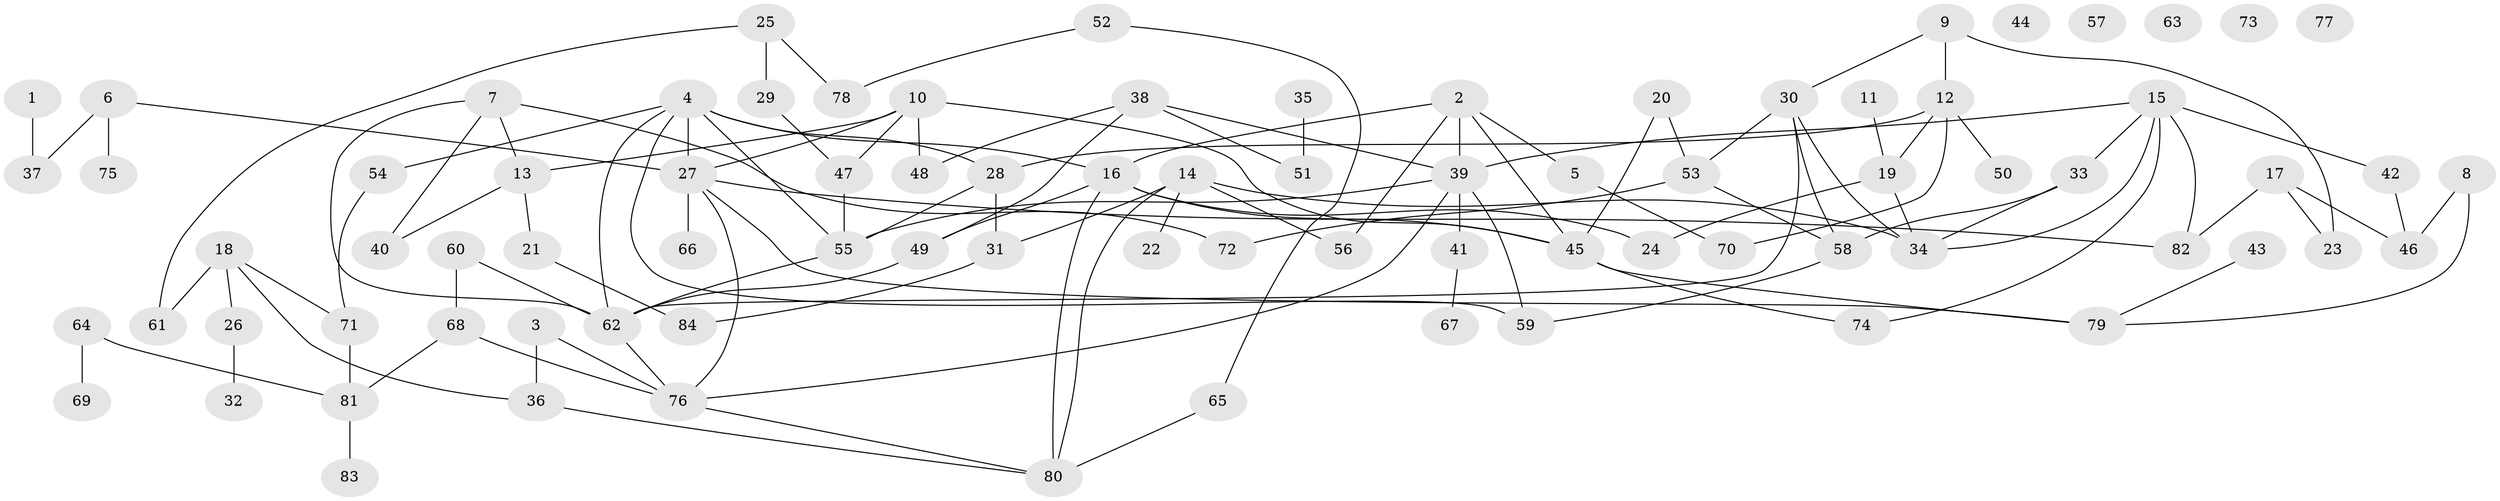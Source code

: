 // Generated by graph-tools (version 1.1) at 2025/12/03/09/25 04:12:53]
// undirected, 84 vertices, 120 edges
graph export_dot {
graph [start="1"]
  node [color=gray90,style=filled];
  1;
  2;
  3;
  4;
  5;
  6;
  7;
  8;
  9;
  10;
  11;
  12;
  13;
  14;
  15;
  16;
  17;
  18;
  19;
  20;
  21;
  22;
  23;
  24;
  25;
  26;
  27;
  28;
  29;
  30;
  31;
  32;
  33;
  34;
  35;
  36;
  37;
  38;
  39;
  40;
  41;
  42;
  43;
  44;
  45;
  46;
  47;
  48;
  49;
  50;
  51;
  52;
  53;
  54;
  55;
  56;
  57;
  58;
  59;
  60;
  61;
  62;
  63;
  64;
  65;
  66;
  67;
  68;
  69;
  70;
  71;
  72;
  73;
  74;
  75;
  76;
  77;
  78;
  79;
  80;
  81;
  82;
  83;
  84;
  1 -- 37;
  2 -- 5;
  2 -- 16;
  2 -- 39;
  2 -- 45;
  2 -- 56;
  3 -- 36;
  3 -- 76;
  4 -- 16;
  4 -- 27;
  4 -- 28;
  4 -- 54;
  4 -- 55;
  4 -- 59;
  4 -- 62;
  5 -- 70;
  6 -- 27;
  6 -- 37;
  6 -- 75;
  7 -- 13;
  7 -- 40;
  7 -- 62;
  7 -- 72;
  8 -- 46;
  8 -- 79;
  9 -- 12;
  9 -- 23;
  9 -- 30;
  10 -- 13;
  10 -- 27;
  10 -- 45;
  10 -- 47;
  10 -- 48;
  11 -- 19;
  12 -- 19;
  12 -- 28;
  12 -- 50;
  12 -- 70;
  13 -- 21;
  13 -- 40;
  14 -- 22;
  14 -- 31;
  14 -- 34;
  14 -- 56;
  14 -- 80;
  15 -- 33;
  15 -- 34;
  15 -- 39;
  15 -- 42;
  15 -- 74;
  15 -- 82;
  16 -- 24;
  16 -- 45;
  16 -- 49;
  16 -- 80;
  17 -- 23;
  17 -- 46;
  17 -- 82;
  18 -- 26;
  18 -- 36;
  18 -- 61;
  18 -- 71;
  19 -- 24;
  19 -- 34;
  20 -- 45;
  20 -- 53;
  21 -- 84;
  25 -- 29;
  25 -- 61;
  25 -- 78;
  26 -- 32;
  27 -- 66;
  27 -- 76;
  27 -- 79;
  27 -- 82;
  28 -- 31;
  28 -- 55;
  29 -- 47;
  30 -- 34;
  30 -- 53;
  30 -- 58;
  30 -- 62;
  31 -- 84;
  33 -- 34;
  33 -- 58;
  35 -- 51;
  36 -- 80;
  38 -- 39;
  38 -- 48;
  38 -- 49;
  38 -- 51;
  39 -- 41;
  39 -- 55;
  39 -- 59;
  39 -- 76;
  41 -- 67;
  42 -- 46;
  43 -- 79;
  45 -- 74;
  45 -- 79;
  47 -- 55;
  49 -- 62;
  52 -- 65;
  52 -- 78;
  53 -- 58;
  53 -- 72;
  54 -- 71;
  55 -- 62;
  58 -- 59;
  60 -- 62;
  60 -- 68;
  62 -- 76;
  64 -- 69;
  64 -- 81;
  65 -- 80;
  68 -- 76;
  68 -- 81;
  71 -- 81;
  76 -- 80;
  81 -- 83;
}
